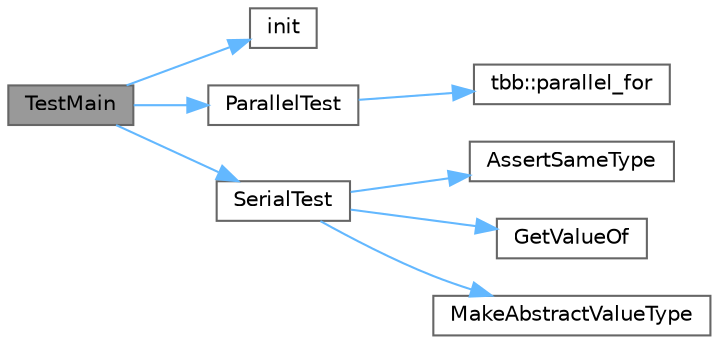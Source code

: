 digraph "TestMain"
{
 // LATEX_PDF_SIZE
  bgcolor="transparent";
  edge [fontname=Helvetica,fontsize=10,labelfontname=Helvetica,labelfontsize=10];
  node [fontname=Helvetica,fontsize=10,shape=box,height=0.2,width=0.4];
  rankdir="LR";
  Node1 [id="Node000001",label="TestMain",height=0.2,width=0.4,color="gray40", fillcolor="grey60", style="filled", fontcolor="black",tooltip="Entry point to a TBB unit test application"];
  Node1 -> Node2 [id="edge8_Node000001_Node000002",color="steelblue1",style="solid",tooltip=" "];
  Node2 [id="Node000002",label="init",height=0.2,width=0.4,color="grey40", fillcolor="white", style="filled",URL="$boing_8c.html#a2858154e2009b0e6e616f313177762bc",tooltip=" "];
  Node1 -> Node3 [id="edge9_Node000001_Node000003",color="steelblue1",style="solid",tooltip=" "];
  Node3 [id="Node000003",label="ParallelTest",height=0.2,width=0.4,color="grey40", fillcolor="white", style="filled",URL="$test__blocked__range3d_8cpp.html#ad01c4d790fcd78018fefbf698542c907",tooltip=" "];
  Node3 -> Node4 [id="edge10_Node000003_Node000004",color="steelblue1",style="solid",tooltip=" "];
  Node4 [id="Node000004",label="tbb::parallel_for",height=0.2,width=0.4,color="grey40", fillcolor="white", style="filled",URL="$group__algorithms.html#gaa8444c29dc4d2e527a1036717d109aef",tooltip="Parallel iteration over range with default partitioner."];
  Node1 -> Node5 [id="edge11_Node000001_Node000005",color="steelblue1",style="solid",tooltip=" "];
  Node5 [id="Node000005",label="SerialTest",height=0.2,width=0.4,color="grey40", fillcolor="white", style="filled",URL="$test__blocked__range3d_8cpp.html#a683f682ba25fc62267d0f1c239d46c79",tooltip=" "];
  Node5 -> Node6 [id="edge12_Node000005_Node000006",color="steelblue1",style="solid",tooltip=" "];
  Node6 [id="Node000006",label="AssertSameType",height=0.2,width=0.4,color="grey40", fillcolor="white", style="filled",URL="$harness__assert_8h.html#a253091bc56f94376ba75961cd4391f81",tooltip="Compile-time error if x and y have different types"];
  Node5 -> Node7 [id="edge13_Node000005_Node000007",color="steelblue1",style="solid",tooltip=" "];
  Node7 [id="Node000007",label="GetValueOf",height=0.2,width=0.4,color="grey40", fillcolor="white", style="filled",URL="$test__blocked__range3d_8cpp.html#a7b7c7ead6b58831414a58a2478ab36cb",tooltip=" "];
  Node5 -> Node8 [id="edge14_Node000005_Node000008",color="steelblue1",style="solid",tooltip=" "];
  Node8 [id="Node000008",label="MakeAbstractValueType",height=0.2,width=0.4,color="grey40", fillcolor="white", style="filled",URL="$test__blocked__range3d_8cpp.html#ae8adf12843ca82a3e6147dc8ec09b797",tooltip=" "];
}
